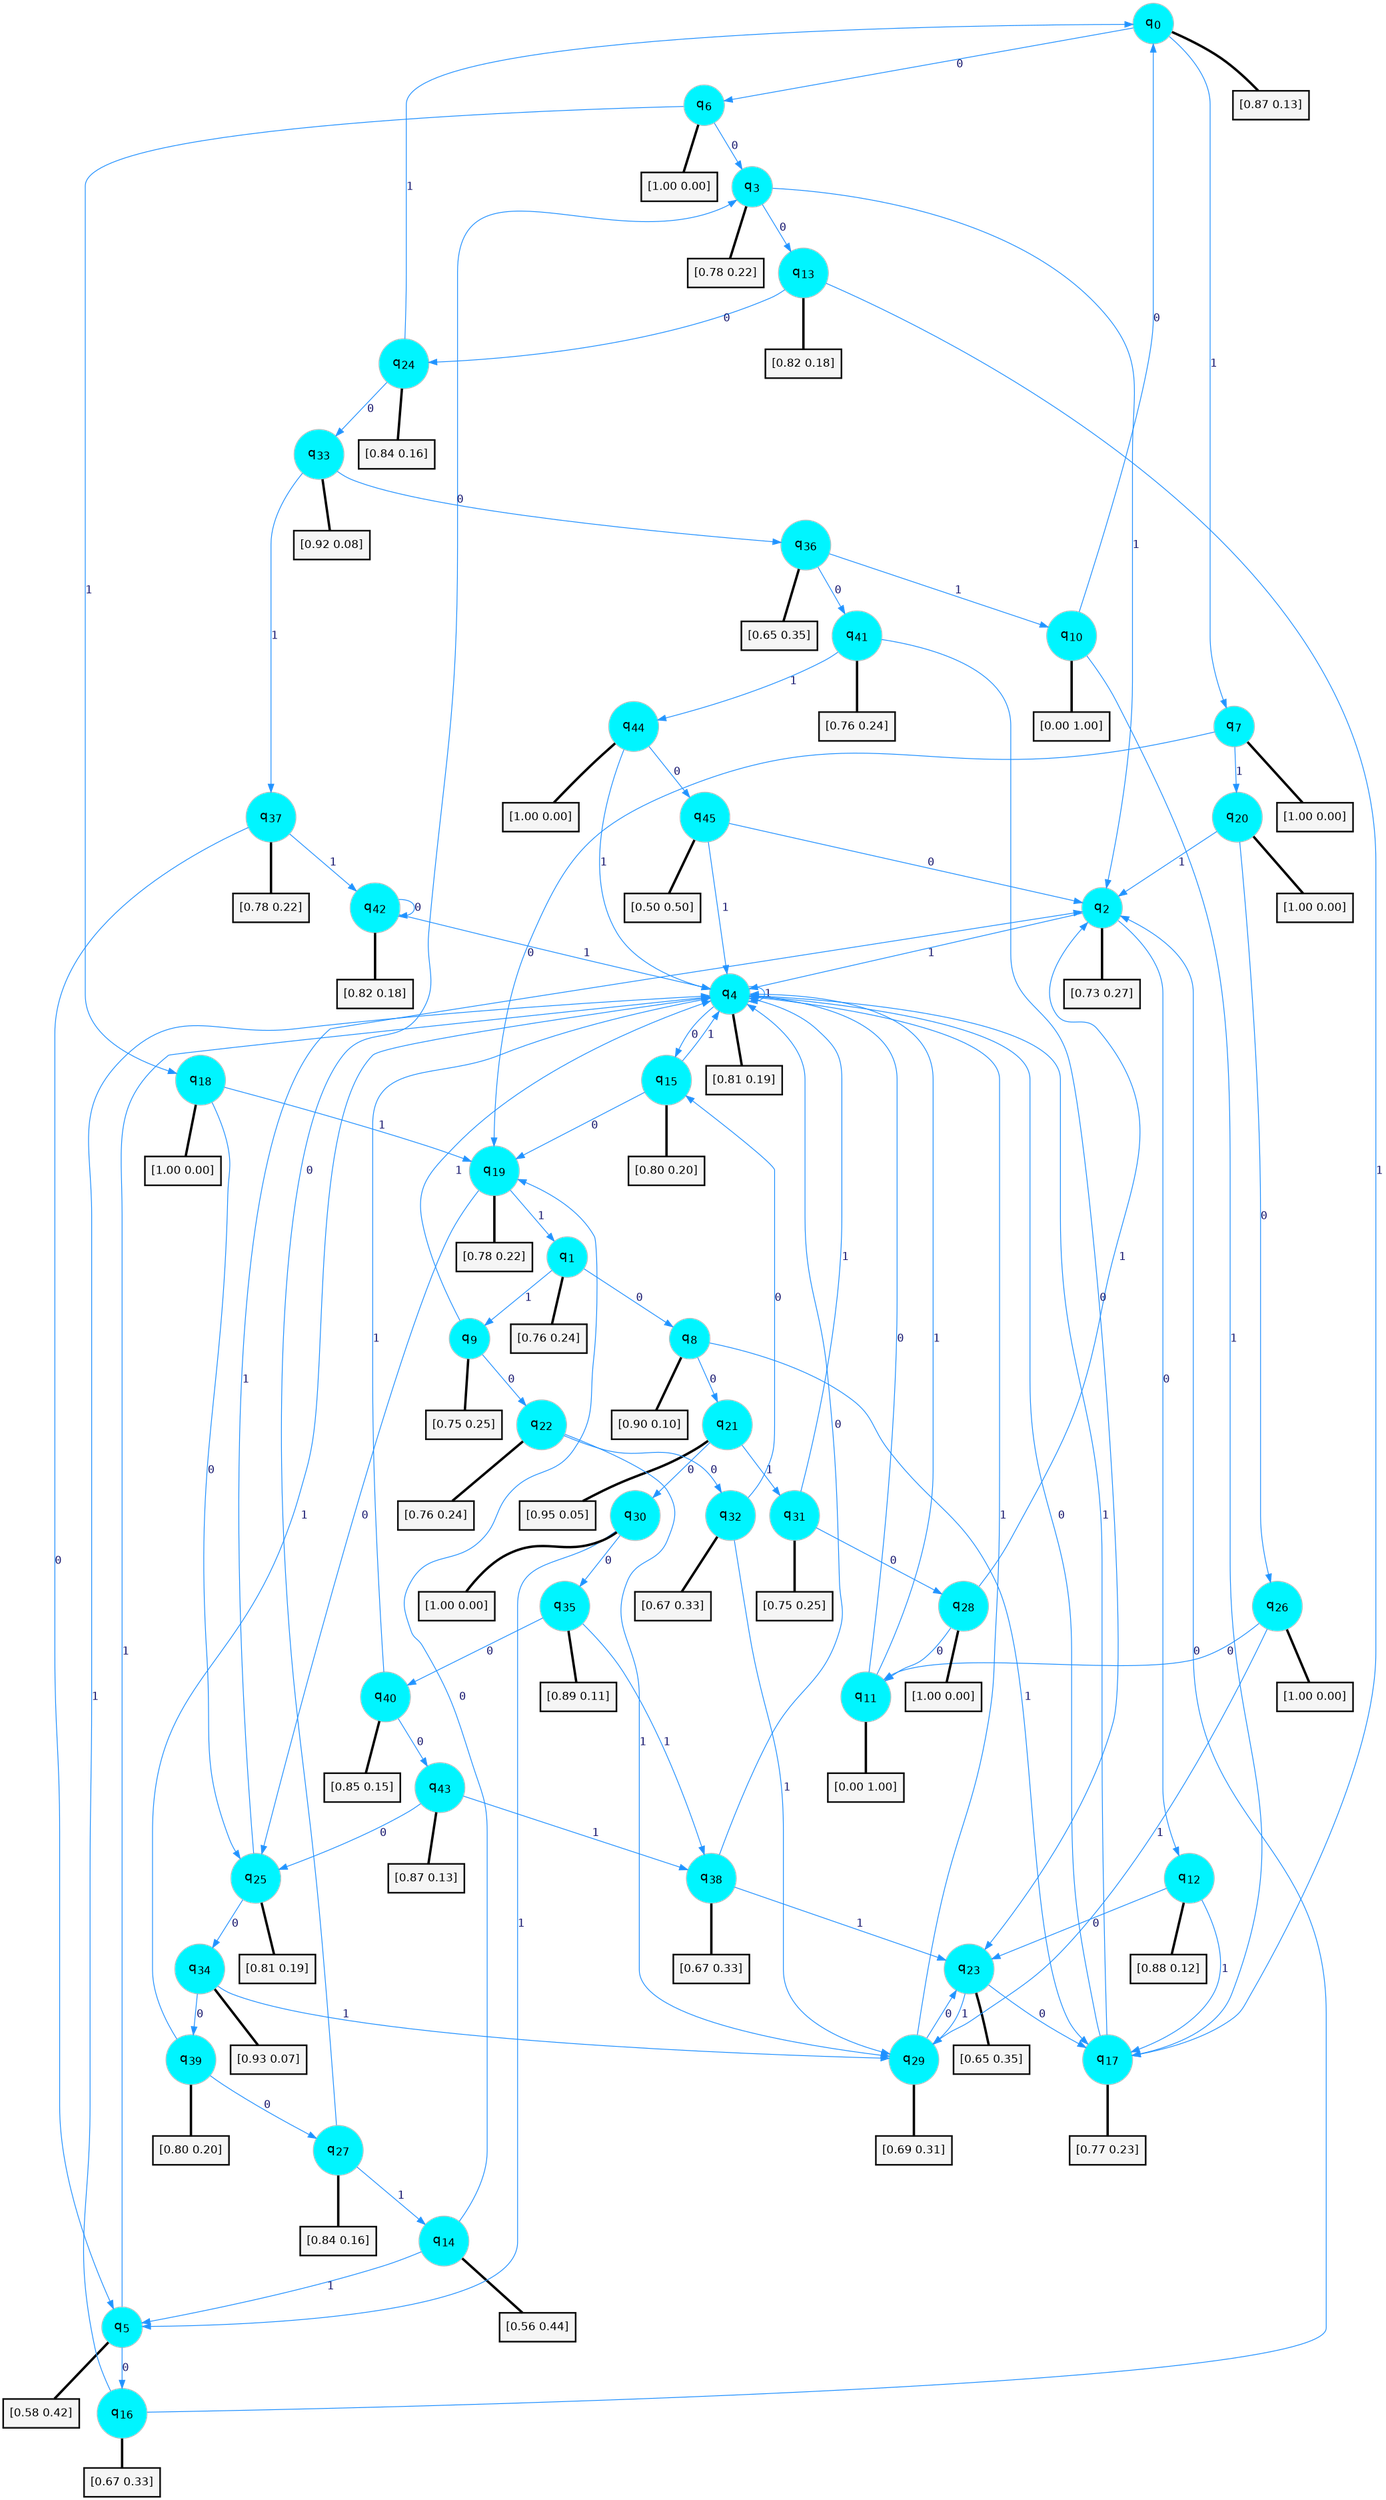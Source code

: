 digraph G {
graph [
bgcolor=transparent, dpi=300, rankdir=TD, size="40,25"];
node [
color=gray, fillcolor=turquoise1, fontcolor=black, fontname=Helvetica, fontsize=16, fontweight=bold, shape=circle, style=filled];
edge [
arrowsize=1, color=dodgerblue1, fontcolor=midnightblue, fontname=courier, fontweight=bold, penwidth=1, style=solid, weight=20];
0[label=<q<SUB>0</SUB>>];
1[label=<q<SUB>1</SUB>>];
2[label=<q<SUB>2</SUB>>];
3[label=<q<SUB>3</SUB>>];
4[label=<q<SUB>4</SUB>>];
5[label=<q<SUB>5</SUB>>];
6[label=<q<SUB>6</SUB>>];
7[label=<q<SUB>7</SUB>>];
8[label=<q<SUB>8</SUB>>];
9[label=<q<SUB>9</SUB>>];
10[label=<q<SUB>10</SUB>>];
11[label=<q<SUB>11</SUB>>];
12[label=<q<SUB>12</SUB>>];
13[label=<q<SUB>13</SUB>>];
14[label=<q<SUB>14</SUB>>];
15[label=<q<SUB>15</SUB>>];
16[label=<q<SUB>16</SUB>>];
17[label=<q<SUB>17</SUB>>];
18[label=<q<SUB>18</SUB>>];
19[label=<q<SUB>19</SUB>>];
20[label=<q<SUB>20</SUB>>];
21[label=<q<SUB>21</SUB>>];
22[label=<q<SUB>22</SUB>>];
23[label=<q<SUB>23</SUB>>];
24[label=<q<SUB>24</SUB>>];
25[label=<q<SUB>25</SUB>>];
26[label=<q<SUB>26</SUB>>];
27[label=<q<SUB>27</SUB>>];
28[label=<q<SUB>28</SUB>>];
29[label=<q<SUB>29</SUB>>];
30[label=<q<SUB>30</SUB>>];
31[label=<q<SUB>31</SUB>>];
32[label=<q<SUB>32</SUB>>];
33[label=<q<SUB>33</SUB>>];
34[label=<q<SUB>34</SUB>>];
35[label=<q<SUB>35</SUB>>];
36[label=<q<SUB>36</SUB>>];
37[label=<q<SUB>37</SUB>>];
38[label=<q<SUB>38</SUB>>];
39[label=<q<SUB>39</SUB>>];
40[label=<q<SUB>40</SUB>>];
41[label=<q<SUB>41</SUB>>];
42[label=<q<SUB>42</SUB>>];
43[label=<q<SUB>43</SUB>>];
44[label=<q<SUB>44</SUB>>];
45[label=<q<SUB>45</SUB>>];
46[label="[0.87 0.13]", shape=box,fontcolor=black, fontname=Helvetica, fontsize=14, penwidth=2, fillcolor=whitesmoke,color=black];
47[label="[0.76 0.24]", shape=box,fontcolor=black, fontname=Helvetica, fontsize=14, penwidth=2, fillcolor=whitesmoke,color=black];
48[label="[0.73 0.27]", shape=box,fontcolor=black, fontname=Helvetica, fontsize=14, penwidth=2, fillcolor=whitesmoke,color=black];
49[label="[0.78 0.22]", shape=box,fontcolor=black, fontname=Helvetica, fontsize=14, penwidth=2, fillcolor=whitesmoke,color=black];
50[label="[0.81 0.19]", shape=box,fontcolor=black, fontname=Helvetica, fontsize=14, penwidth=2, fillcolor=whitesmoke,color=black];
51[label="[0.58 0.42]", shape=box,fontcolor=black, fontname=Helvetica, fontsize=14, penwidth=2, fillcolor=whitesmoke,color=black];
52[label="[1.00 0.00]", shape=box,fontcolor=black, fontname=Helvetica, fontsize=14, penwidth=2, fillcolor=whitesmoke,color=black];
53[label="[1.00 0.00]", shape=box,fontcolor=black, fontname=Helvetica, fontsize=14, penwidth=2, fillcolor=whitesmoke,color=black];
54[label="[0.90 0.10]", shape=box,fontcolor=black, fontname=Helvetica, fontsize=14, penwidth=2, fillcolor=whitesmoke,color=black];
55[label="[0.75 0.25]", shape=box,fontcolor=black, fontname=Helvetica, fontsize=14, penwidth=2, fillcolor=whitesmoke,color=black];
56[label="[0.00 1.00]", shape=box,fontcolor=black, fontname=Helvetica, fontsize=14, penwidth=2, fillcolor=whitesmoke,color=black];
57[label="[0.00 1.00]", shape=box,fontcolor=black, fontname=Helvetica, fontsize=14, penwidth=2, fillcolor=whitesmoke,color=black];
58[label="[0.88 0.12]", shape=box,fontcolor=black, fontname=Helvetica, fontsize=14, penwidth=2, fillcolor=whitesmoke,color=black];
59[label="[0.82 0.18]", shape=box,fontcolor=black, fontname=Helvetica, fontsize=14, penwidth=2, fillcolor=whitesmoke,color=black];
60[label="[0.56 0.44]", shape=box,fontcolor=black, fontname=Helvetica, fontsize=14, penwidth=2, fillcolor=whitesmoke,color=black];
61[label="[0.80 0.20]", shape=box,fontcolor=black, fontname=Helvetica, fontsize=14, penwidth=2, fillcolor=whitesmoke,color=black];
62[label="[0.67 0.33]", shape=box,fontcolor=black, fontname=Helvetica, fontsize=14, penwidth=2, fillcolor=whitesmoke,color=black];
63[label="[0.77 0.23]", shape=box,fontcolor=black, fontname=Helvetica, fontsize=14, penwidth=2, fillcolor=whitesmoke,color=black];
64[label="[1.00 0.00]", shape=box,fontcolor=black, fontname=Helvetica, fontsize=14, penwidth=2, fillcolor=whitesmoke,color=black];
65[label="[0.78 0.22]", shape=box,fontcolor=black, fontname=Helvetica, fontsize=14, penwidth=2, fillcolor=whitesmoke,color=black];
66[label="[1.00 0.00]", shape=box,fontcolor=black, fontname=Helvetica, fontsize=14, penwidth=2, fillcolor=whitesmoke,color=black];
67[label="[0.95 0.05]", shape=box,fontcolor=black, fontname=Helvetica, fontsize=14, penwidth=2, fillcolor=whitesmoke,color=black];
68[label="[0.76 0.24]", shape=box,fontcolor=black, fontname=Helvetica, fontsize=14, penwidth=2, fillcolor=whitesmoke,color=black];
69[label="[0.65 0.35]", shape=box,fontcolor=black, fontname=Helvetica, fontsize=14, penwidth=2, fillcolor=whitesmoke,color=black];
70[label="[0.84 0.16]", shape=box,fontcolor=black, fontname=Helvetica, fontsize=14, penwidth=2, fillcolor=whitesmoke,color=black];
71[label="[0.81 0.19]", shape=box,fontcolor=black, fontname=Helvetica, fontsize=14, penwidth=2, fillcolor=whitesmoke,color=black];
72[label="[1.00 0.00]", shape=box,fontcolor=black, fontname=Helvetica, fontsize=14, penwidth=2, fillcolor=whitesmoke,color=black];
73[label="[0.84 0.16]", shape=box,fontcolor=black, fontname=Helvetica, fontsize=14, penwidth=2, fillcolor=whitesmoke,color=black];
74[label="[1.00 0.00]", shape=box,fontcolor=black, fontname=Helvetica, fontsize=14, penwidth=2, fillcolor=whitesmoke,color=black];
75[label="[0.69 0.31]", shape=box,fontcolor=black, fontname=Helvetica, fontsize=14, penwidth=2, fillcolor=whitesmoke,color=black];
76[label="[1.00 0.00]", shape=box,fontcolor=black, fontname=Helvetica, fontsize=14, penwidth=2, fillcolor=whitesmoke,color=black];
77[label="[0.75 0.25]", shape=box,fontcolor=black, fontname=Helvetica, fontsize=14, penwidth=2, fillcolor=whitesmoke,color=black];
78[label="[0.67 0.33]", shape=box,fontcolor=black, fontname=Helvetica, fontsize=14, penwidth=2, fillcolor=whitesmoke,color=black];
79[label="[0.92 0.08]", shape=box,fontcolor=black, fontname=Helvetica, fontsize=14, penwidth=2, fillcolor=whitesmoke,color=black];
80[label="[0.93 0.07]", shape=box,fontcolor=black, fontname=Helvetica, fontsize=14, penwidth=2, fillcolor=whitesmoke,color=black];
81[label="[0.89 0.11]", shape=box,fontcolor=black, fontname=Helvetica, fontsize=14, penwidth=2, fillcolor=whitesmoke,color=black];
82[label="[0.65 0.35]", shape=box,fontcolor=black, fontname=Helvetica, fontsize=14, penwidth=2, fillcolor=whitesmoke,color=black];
83[label="[0.78 0.22]", shape=box,fontcolor=black, fontname=Helvetica, fontsize=14, penwidth=2, fillcolor=whitesmoke,color=black];
84[label="[0.67 0.33]", shape=box,fontcolor=black, fontname=Helvetica, fontsize=14, penwidth=2, fillcolor=whitesmoke,color=black];
85[label="[0.80 0.20]", shape=box,fontcolor=black, fontname=Helvetica, fontsize=14, penwidth=2, fillcolor=whitesmoke,color=black];
86[label="[0.85 0.15]", shape=box,fontcolor=black, fontname=Helvetica, fontsize=14, penwidth=2, fillcolor=whitesmoke,color=black];
87[label="[0.76 0.24]", shape=box,fontcolor=black, fontname=Helvetica, fontsize=14, penwidth=2, fillcolor=whitesmoke,color=black];
88[label="[0.82 0.18]", shape=box,fontcolor=black, fontname=Helvetica, fontsize=14, penwidth=2, fillcolor=whitesmoke,color=black];
89[label="[0.87 0.13]", shape=box,fontcolor=black, fontname=Helvetica, fontsize=14, penwidth=2, fillcolor=whitesmoke,color=black];
90[label="[1.00 0.00]", shape=box,fontcolor=black, fontname=Helvetica, fontsize=14, penwidth=2, fillcolor=whitesmoke,color=black];
91[label="[0.50 0.50]", shape=box,fontcolor=black, fontname=Helvetica, fontsize=14, penwidth=2, fillcolor=whitesmoke,color=black];
0->6 [label=0];
0->7 [label=1];
0->46 [arrowhead=none, penwidth=3,color=black];
1->8 [label=0];
1->9 [label=1];
1->47 [arrowhead=none, penwidth=3,color=black];
2->12 [label=0];
2->4 [label=1];
2->48 [arrowhead=none, penwidth=3,color=black];
3->13 [label=0];
3->2 [label=1];
3->49 [arrowhead=none, penwidth=3,color=black];
4->15 [label=0];
4->4 [label=1];
4->50 [arrowhead=none, penwidth=3,color=black];
5->16 [label=0];
5->4 [label=1];
5->51 [arrowhead=none, penwidth=3,color=black];
6->3 [label=0];
6->18 [label=1];
6->52 [arrowhead=none, penwidth=3,color=black];
7->19 [label=0];
7->20 [label=1];
7->53 [arrowhead=none, penwidth=3,color=black];
8->21 [label=0];
8->17 [label=1];
8->54 [arrowhead=none, penwidth=3,color=black];
9->22 [label=0];
9->4 [label=1];
9->55 [arrowhead=none, penwidth=3,color=black];
10->0 [label=0];
10->17 [label=1];
10->56 [arrowhead=none, penwidth=3,color=black];
11->4 [label=0];
11->4 [label=1];
11->57 [arrowhead=none, penwidth=3,color=black];
12->23 [label=0];
12->17 [label=1];
12->58 [arrowhead=none, penwidth=3,color=black];
13->24 [label=0];
13->17 [label=1];
13->59 [arrowhead=none, penwidth=3,color=black];
14->19 [label=0];
14->5 [label=1];
14->60 [arrowhead=none, penwidth=3,color=black];
15->19 [label=0];
15->4 [label=1];
15->61 [arrowhead=none, penwidth=3,color=black];
16->2 [label=0];
16->4 [label=1];
16->62 [arrowhead=none, penwidth=3,color=black];
17->4 [label=0];
17->4 [label=1];
17->63 [arrowhead=none, penwidth=3,color=black];
18->25 [label=0];
18->19 [label=1];
18->64 [arrowhead=none, penwidth=3,color=black];
19->25 [label=0];
19->1 [label=1];
19->65 [arrowhead=none, penwidth=3,color=black];
20->26 [label=0];
20->2 [label=1];
20->66 [arrowhead=none, penwidth=3,color=black];
21->30 [label=0];
21->31 [label=1];
21->67 [arrowhead=none, penwidth=3,color=black];
22->32 [label=0];
22->29 [label=1];
22->68 [arrowhead=none, penwidth=3,color=black];
23->17 [label=0];
23->29 [label=1];
23->69 [arrowhead=none, penwidth=3,color=black];
24->33 [label=0];
24->0 [label=1];
24->70 [arrowhead=none, penwidth=3,color=black];
25->34 [label=0];
25->2 [label=1];
25->71 [arrowhead=none, penwidth=3,color=black];
26->11 [label=0];
26->29 [label=1];
26->72 [arrowhead=none, penwidth=3,color=black];
27->3 [label=0];
27->14 [label=1];
27->73 [arrowhead=none, penwidth=3,color=black];
28->11 [label=0];
28->2 [label=1];
28->74 [arrowhead=none, penwidth=3,color=black];
29->23 [label=0];
29->4 [label=1];
29->75 [arrowhead=none, penwidth=3,color=black];
30->35 [label=0];
30->5 [label=1];
30->76 [arrowhead=none, penwidth=3,color=black];
31->28 [label=0];
31->4 [label=1];
31->77 [arrowhead=none, penwidth=3,color=black];
32->15 [label=0];
32->29 [label=1];
32->78 [arrowhead=none, penwidth=3,color=black];
33->36 [label=0];
33->37 [label=1];
33->79 [arrowhead=none, penwidth=3,color=black];
34->39 [label=0];
34->29 [label=1];
34->80 [arrowhead=none, penwidth=3,color=black];
35->40 [label=0];
35->38 [label=1];
35->81 [arrowhead=none, penwidth=3,color=black];
36->41 [label=0];
36->10 [label=1];
36->82 [arrowhead=none, penwidth=3,color=black];
37->5 [label=0];
37->42 [label=1];
37->83 [arrowhead=none, penwidth=3,color=black];
38->4 [label=0];
38->23 [label=1];
38->84 [arrowhead=none, penwidth=3,color=black];
39->27 [label=0];
39->4 [label=1];
39->85 [arrowhead=none, penwidth=3,color=black];
40->43 [label=0];
40->4 [label=1];
40->86 [arrowhead=none, penwidth=3,color=black];
41->23 [label=0];
41->44 [label=1];
41->87 [arrowhead=none, penwidth=3,color=black];
42->42 [label=0];
42->4 [label=1];
42->88 [arrowhead=none, penwidth=3,color=black];
43->25 [label=0];
43->38 [label=1];
43->89 [arrowhead=none, penwidth=3,color=black];
44->45 [label=0];
44->4 [label=1];
44->90 [arrowhead=none, penwidth=3,color=black];
45->2 [label=0];
45->4 [label=1];
45->91 [arrowhead=none, penwidth=3,color=black];
}
